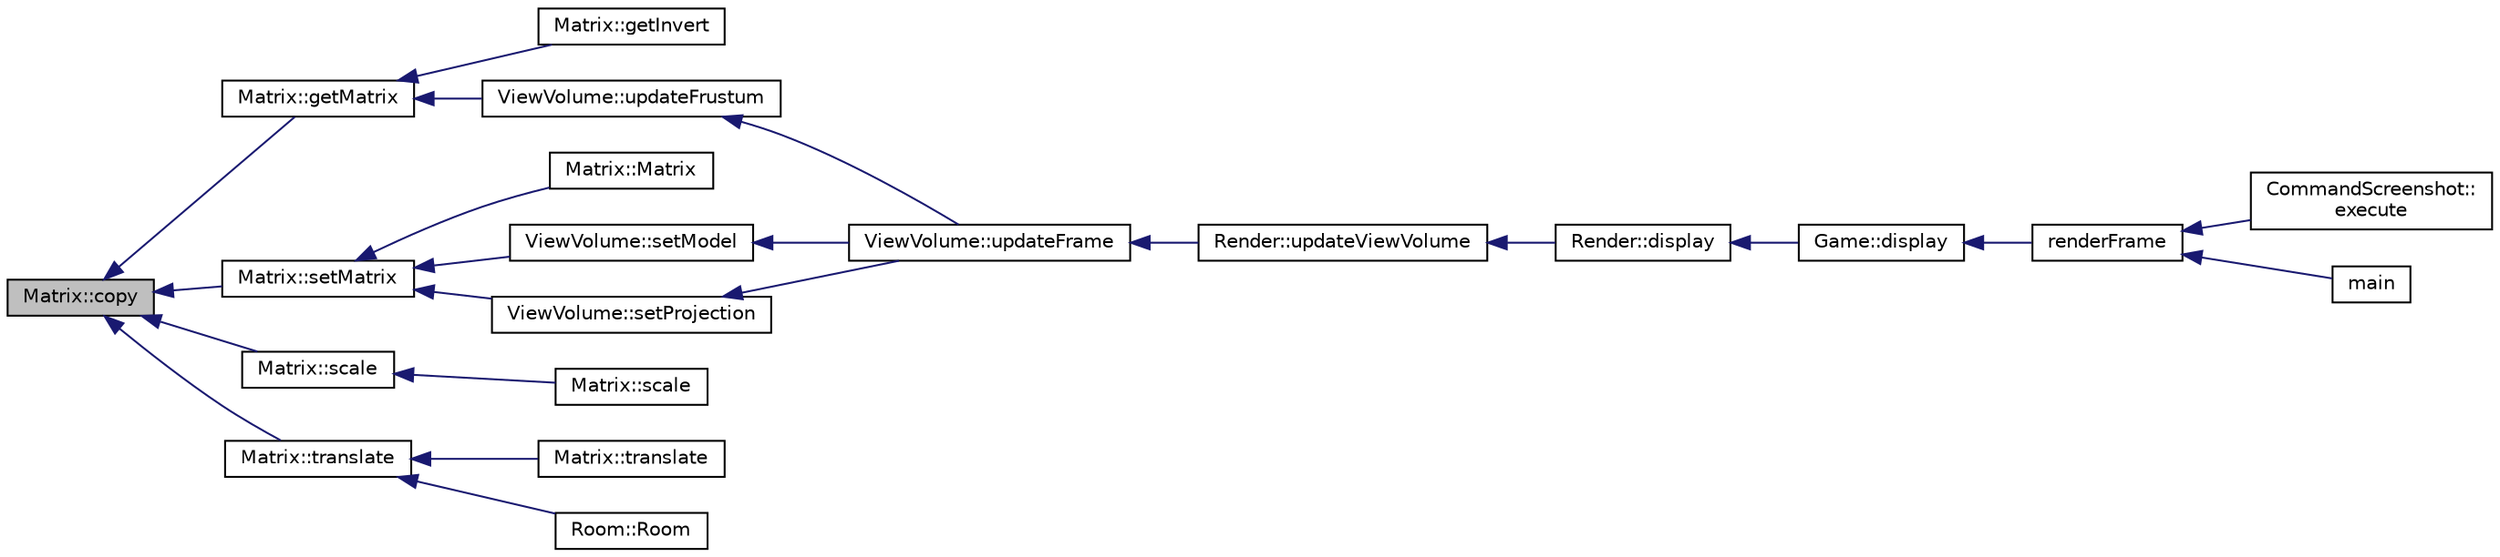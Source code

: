 digraph "Matrix::copy"
{
 // INTERACTIVE_SVG=YES
  edge [fontname="Helvetica",fontsize="10",labelfontname="Helvetica",labelfontsize="10"];
  node [fontname="Helvetica",fontsize="10",shape=record];
  rankdir="LR";
  Node1 [label="Matrix::copy",height=0.2,width=0.4,color="black", fillcolor="grey75", style="filled" fontcolor="black"];
  Node1 -> Node2 [dir="back",color="midnightblue",fontsize="10",style="solid",fontname="Helvetica"];
  Node2 [label="Matrix::getMatrix",height=0.2,width=0.4,color="black", fillcolor="white", style="filled",URL="$class_matrix.html#a9cdf7f2f793394ce217e5bf6fc1d4afa",tooltip="Returns this matrix copy. "];
  Node2 -> Node3 [dir="back",color="midnightblue",fontsize="10",style="solid",fontname="Helvetica"];
  Node3 [label="Matrix::getInvert",height=0.2,width=0.4,color="black", fillcolor="white", style="filled",URL="$class_matrix.html#a962316f659352e40169615932cd7dbe2",tooltip="Returns this matrix inverted. "];
  Node2 -> Node4 [dir="back",color="midnightblue",fontsize="10",style="solid",fontname="Helvetica"];
  Node4 [label="ViewVolume::updateFrustum",height=0.2,width=0.4,color="black", fillcolor="white", style="filled",URL="$class_view_volume.html#a243eda64c5e38f2afe6fc4eaa2476a8f",tooltip="Computes planes of frustum. "];
  Node4 -> Node5 [dir="back",color="midnightblue",fontsize="10",style="solid",fontname="Helvetica"];
  Node5 [label="ViewVolume::updateFrame",height=0.2,width=0.4,color="black", fillcolor="white", style="filled",URL="$class_view_volume.html#ac0760eed60360f791078cc6b57343afb",tooltip="Updates view volume for this frame. "];
  Node5 -> Node6 [dir="back",color="midnightblue",fontsize="10",style="solid",fontname="Helvetica"];
  Node6 [label="Render::updateViewVolume",height=0.2,width=0.4,color="black", fillcolor="white", style="filled",URL="$class_render.html#a3cee96657b2d590cc392c7b4f48d96c4",tooltip="Updates View Volume. Call once per render frame. "];
  Node6 -> Node7 [dir="back",color="midnightblue",fontsize="10",style="solid",fontname="Helvetica"];
  Node7 [label="Render::display",height=0.2,width=0.4,color="black", fillcolor="white", style="filled",URL="$class_render.html#ab7facb0873c6f266b8849c5ce6f223da",tooltip="Renders a single game frame. "];
  Node7 -> Node8 [dir="back",color="midnightblue",fontsize="10",style="solid",fontname="Helvetica"];
  Node8 [label="Game::display",height=0.2,width=0.4,color="black", fillcolor="white", style="filled",URL="$class_game.html#a4d0223a84926cbabea95ed7e0392690a"];
  Node8 -> Node9 [dir="back",color="midnightblue",fontsize="10",style="solid",fontname="Helvetica"];
  Node9 [label="renderFrame",height=0.2,width=0.4,color="black", fillcolor="white", style="filled",URL="$main_8cpp.html#a00df6d86f86c2004b5c421980456d3f7"];
  Node9 -> Node10 [dir="back",color="midnightblue",fontsize="10",style="solid",fontname="Helvetica"];
  Node10 [label="CommandScreenshot::\lexecute",height=0.2,width=0.4,color="black", fillcolor="white", style="filled",URL="$class_command_screenshot.html#aea047cbfc0c1bdfc8d72d1633070bbdf"];
  Node9 -> Node11 [dir="back",color="midnightblue",fontsize="10",style="solid",fontname="Helvetica"];
  Node11 [label="main",height=0.2,width=0.4,color="black", fillcolor="white", style="filled",URL="$main_8cpp.html#a0ddf1224851353fc92bfbff6f499fa97"];
  Node1 -> Node12 [dir="back",color="midnightblue",fontsize="10",style="solid",fontname="Helvetica"];
  Node12 [label="Matrix::setMatrix",height=0.2,width=0.4,color="black", fillcolor="white", style="filled",URL="$class_matrix.html#a621e259acfbfd7e52affc7ad2fd1285e",tooltip="S et the matrix. "];
  Node12 -> Node13 [dir="back",color="midnightblue",fontsize="10",style="solid",fontname="Helvetica"];
  Node13 [label="Matrix::Matrix",height=0.2,width=0.4,color="black", fillcolor="white", style="filled",URL="$class_matrix.html#a6e7bfac115b34e944ad1333cbb85ca4e",tooltip="Constructs an object of Matrix. "];
  Node12 -> Node14 [dir="back",color="midnightblue",fontsize="10",style="solid",fontname="Helvetica"];
  Node14 [label="ViewVolume::setModel",height=0.2,width=0.4,color="black", fillcolor="white", style="filled",URL="$class_view_volume.html#af0db20ff2ce8622ffdc16196f2ce88b5",tooltip="Set this class&#39; model matrix. "];
  Node14 -> Node5 [dir="back",color="midnightblue",fontsize="10",style="solid",fontname="Helvetica"];
  Node12 -> Node15 [dir="back",color="midnightblue",fontsize="10",style="solid",fontname="Helvetica"];
  Node15 [label="ViewVolume::setProjection",height=0.2,width=0.4,color="black", fillcolor="white", style="filled",URL="$class_view_volume.html#a0d1280d672c87f523b330260134d2a95",tooltip="Set this class&#39; projection matrix. "];
  Node15 -> Node5 [dir="back",color="midnightblue",fontsize="10",style="solid",fontname="Helvetica"];
  Node1 -> Node16 [dir="back",color="midnightblue",fontsize="10",style="solid",fontname="Helvetica"];
  Node16 [label="Matrix::scale",height=0.2,width=0.4,color="black", fillcolor="white", style="filled",URL="$class_matrix.html#a2491ca972f9c22865c74424a103a9759",tooltip="Scale object in 3D space. "];
  Node16 -> Node17 [dir="back",color="midnightblue",fontsize="10",style="solid",fontname="Helvetica"];
  Node17 [label="Matrix::scale",height=0.2,width=0.4,color="black", fillcolor="white", style="filled",URL="$class_matrix.html#a99e4e864b4292697269c7b774e49bff9",tooltip="Scale object in 3D space. "];
  Node1 -> Node18 [dir="back",color="midnightblue",fontsize="10",style="solid",fontname="Helvetica"];
  Node18 [label="Matrix::translate",height=0.2,width=0.4,color="black", fillcolor="white", style="filled",URL="$class_matrix.html#a7b58a6bea6204880ff1bb2cdfc8f8cd4",tooltip="Translate (move) object in 3D space. "];
  Node18 -> Node19 [dir="back",color="midnightblue",fontsize="10",style="solid",fontname="Helvetica"];
  Node19 [label="Matrix::translate",height=0.2,width=0.4,color="black", fillcolor="white", style="filled",URL="$class_matrix.html#a0391b735146b22f8861461c9408d9dfb",tooltip="Translate (move) object in 3D space. "];
  Node18 -> Node20 [dir="back",color="midnightblue",fontsize="10",style="solid",fontname="Helvetica"];
  Node20 [label="Room::Room",height=0.2,width=0.4,color="black", fillcolor="white", style="filled",URL="$class_room.html#a8a01c39d831d08c12bc38ecb3730b1c3"];
}
